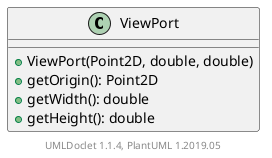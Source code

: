 @startuml

    class ViewPort [[ViewPort.html]] {
        +ViewPort(Point2D, double, double)
        +getOrigin(): Point2D
        +getWidth(): double
        +getHeight(): double
    }


    center footer UMLDoclet 1.1.4, PlantUML 1.2019.05
@enduml
